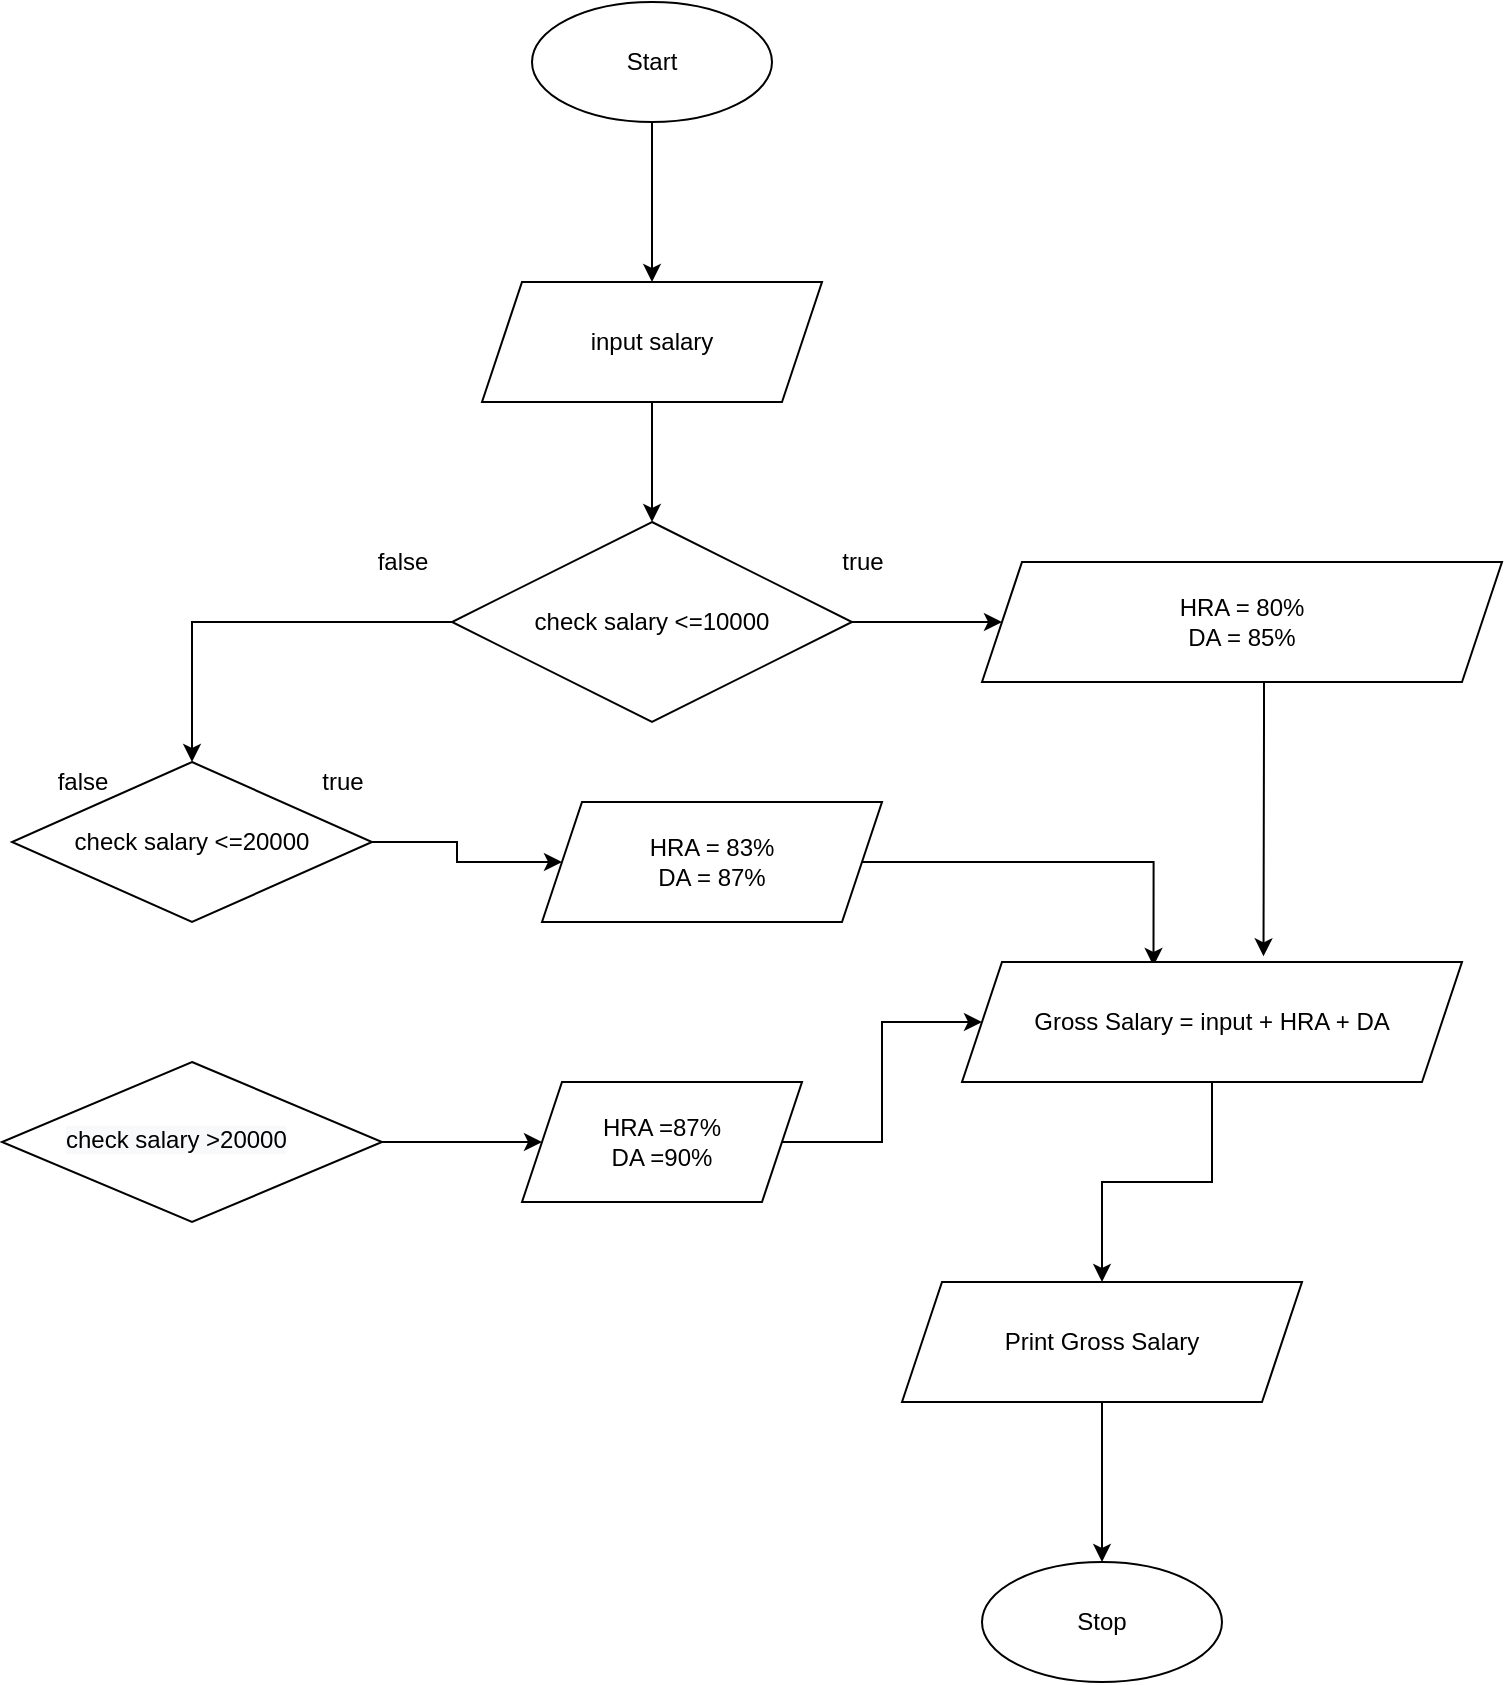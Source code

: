 <mxfile version="16.1.2" type="device"><diagram id="_iaPA51HlS6wA53LD8HF" name="Page-1"><mxGraphModel dx="1966" dy="986" grid="1" gridSize="10" guides="1" tooltips="1" connect="1" arrows="1" fold="1" page="1" pageScale="1" pageWidth="850" pageHeight="1100" math="0" shadow="0"><root><mxCell id="0"/><mxCell id="1" parent="0"/><mxCell id="LcLQf6Radx6Pm6pbs8VG-12" style="edgeStyle=orthogonalEdgeStyle;rounded=0;orthogonalLoop=1;jettySize=auto;html=1;entryX=0.5;entryY=0;entryDx=0;entryDy=0;" edge="1" parent="1" source="LcLQf6Radx6Pm6pbs8VG-1" target="LcLQf6Radx6Pm6pbs8VG-2"><mxGeometry relative="1" as="geometry"/></mxCell><mxCell id="LcLQf6Radx6Pm6pbs8VG-1" value="Start" style="ellipse;whiteSpace=wrap;html=1;" vertex="1" parent="1"><mxGeometry x="355" y="30" width="120" height="60" as="geometry"/></mxCell><mxCell id="LcLQf6Radx6Pm6pbs8VG-13" style="edgeStyle=orthogonalEdgeStyle;rounded=0;orthogonalLoop=1;jettySize=auto;html=1;entryX=0.5;entryY=0;entryDx=0;entryDy=0;" edge="1" parent="1" source="LcLQf6Radx6Pm6pbs8VG-2" target="LcLQf6Radx6Pm6pbs8VG-3"><mxGeometry relative="1" as="geometry"/></mxCell><mxCell id="LcLQf6Radx6Pm6pbs8VG-2" value="input salary" style="shape=parallelogram;perimeter=parallelogramPerimeter;whiteSpace=wrap;html=1;fixedSize=1;" vertex="1" parent="1"><mxGeometry x="330" y="170" width="170" height="60" as="geometry"/></mxCell><mxCell id="LcLQf6Radx6Pm6pbs8VG-14" style="edgeStyle=orthogonalEdgeStyle;rounded=0;orthogonalLoop=1;jettySize=auto;html=1;entryX=0.5;entryY=0;entryDx=0;entryDy=0;" edge="1" parent="1" source="LcLQf6Radx6Pm6pbs8VG-3" target="LcLQf6Radx6Pm6pbs8VG-5"><mxGeometry relative="1" as="geometry"/></mxCell><mxCell id="LcLQf6Radx6Pm6pbs8VG-15" style="edgeStyle=orthogonalEdgeStyle;rounded=0;orthogonalLoop=1;jettySize=auto;html=1;entryX=0;entryY=0.5;entryDx=0;entryDy=0;" edge="1" parent="1" source="LcLQf6Radx6Pm6pbs8VG-3" target="LcLQf6Radx6Pm6pbs8VG-4"><mxGeometry relative="1" as="geometry"/></mxCell><mxCell id="LcLQf6Radx6Pm6pbs8VG-3" value="check salary &amp;lt;=10000" style="rhombus;whiteSpace=wrap;html=1;" vertex="1" parent="1"><mxGeometry x="315" y="290" width="200" height="100" as="geometry"/></mxCell><mxCell id="LcLQf6Radx6Pm6pbs8VG-18" style="edgeStyle=orthogonalEdgeStyle;rounded=0;orthogonalLoop=1;jettySize=auto;html=1;entryX=0.603;entryY=-0.047;entryDx=0;entryDy=0;entryPerimeter=0;" edge="1" parent="1" source="LcLQf6Radx6Pm6pbs8VG-4" target="LcLQf6Radx6Pm6pbs8VG-7"><mxGeometry relative="1" as="geometry"><Array as="points"><mxPoint x="721" y="390"/><mxPoint x="721" y="390"/></Array></mxGeometry></mxCell><mxCell id="LcLQf6Radx6Pm6pbs8VG-4" value="HRA = 80%&lt;br&gt;DA = 85%" style="shape=parallelogram;perimeter=parallelogramPerimeter;whiteSpace=wrap;html=1;fixedSize=1;" vertex="1" parent="1"><mxGeometry x="580" y="310" width="260" height="60" as="geometry"/></mxCell><mxCell id="LcLQf6Radx6Pm6pbs8VG-16" style="edgeStyle=orthogonalEdgeStyle;rounded=0;orthogonalLoop=1;jettySize=auto;html=1;entryX=0;entryY=0.5;entryDx=0;entryDy=0;" edge="1" parent="1" source="LcLQf6Radx6Pm6pbs8VG-5" target="LcLQf6Radx6Pm6pbs8VG-6"><mxGeometry relative="1" as="geometry"/></mxCell><mxCell id="LcLQf6Radx6Pm6pbs8VG-5" value="&lt;span&gt;check salary &amp;lt;=20000&lt;/span&gt;" style="rhombus;whiteSpace=wrap;html=1;" vertex="1" parent="1"><mxGeometry x="95" y="410" width="180" height="80" as="geometry"/></mxCell><mxCell id="LcLQf6Radx6Pm6pbs8VG-17" style="edgeStyle=orthogonalEdgeStyle;rounded=0;orthogonalLoop=1;jettySize=auto;html=1;entryX=0.383;entryY=0.033;entryDx=0;entryDy=0;entryPerimeter=0;" edge="1" parent="1" source="LcLQf6Radx6Pm6pbs8VG-6" target="LcLQf6Radx6Pm6pbs8VG-7"><mxGeometry relative="1" as="geometry"/></mxCell><mxCell id="LcLQf6Radx6Pm6pbs8VG-6" value="HRA = 83%&lt;br&gt;DA = 87%" style="shape=parallelogram;perimeter=parallelogramPerimeter;whiteSpace=wrap;html=1;fixedSize=1;" vertex="1" parent="1"><mxGeometry x="360" y="430" width="170" height="60" as="geometry"/></mxCell><mxCell id="LcLQf6Radx6Pm6pbs8VG-21" style="edgeStyle=orthogonalEdgeStyle;rounded=0;orthogonalLoop=1;jettySize=auto;html=1;entryX=0.5;entryY=0;entryDx=0;entryDy=0;" edge="1" parent="1" source="LcLQf6Radx6Pm6pbs8VG-7" target="LcLQf6Radx6Pm6pbs8VG-10"><mxGeometry relative="1" as="geometry"/></mxCell><mxCell id="LcLQf6Radx6Pm6pbs8VG-7" value="Gross Salary = input + HRA + DA" style="shape=parallelogram;perimeter=parallelogramPerimeter;whiteSpace=wrap;html=1;fixedSize=1;" vertex="1" parent="1"><mxGeometry x="570" y="510" width="250" height="60" as="geometry"/></mxCell><mxCell id="LcLQf6Radx6Pm6pbs8VG-19" style="edgeStyle=orthogonalEdgeStyle;rounded=0;orthogonalLoop=1;jettySize=auto;html=1;" edge="1" parent="1" source="LcLQf6Radx6Pm6pbs8VG-8" target="LcLQf6Radx6Pm6pbs8VG-7"><mxGeometry relative="1" as="geometry"/></mxCell><mxCell id="LcLQf6Radx6Pm6pbs8VG-8" value="HRA =87%&lt;br&gt;DA =90%" style="shape=parallelogram;perimeter=parallelogramPerimeter;whiteSpace=wrap;html=1;fixedSize=1;" vertex="1" parent="1"><mxGeometry x="350" y="570" width="140" height="60" as="geometry"/></mxCell><mxCell id="LcLQf6Radx6Pm6pbs8VG-20" style="edgeStyle=orthogonalEdgeStyle;rounded=0;orthogonalLoop=1;jettySize=auto;html=1;" edge="1" parent="1" source="LcLQf6Radx6Pm6pbs8VG-9" target="LcLQf6Radx6Pm6pbs8VG-8"><mxGeometry relative="1" as="geometry"/></mxCell><mxCell id="LcLQf6Radx6Pm6pbs8VG-9" value="" style="rhombus;whiteSpace=wrap;html=1;" vertex="1" parent="1"><mxGeometry x="90" y="560" width="190" height="80" as="geometry"/></mxCell><mxCell id="LcLQf6Radx6Pm6pbs8VG-22" style="edgeStyle=orthogonalEdgeStyle;rounded=0;orthogonalLoop=1;jettySize=auto;html=1;entryX=0.5;entryY=0;entryDx=0;entryDy=0;" edge="1" parent="1" source="LcLQf6Radx6Pm6pbs8VG-10" target="LcLQf6Radx6Pm6pbs8VG-11"><mxGeometry relative="1" as="geometry"/></mxCell><mxCell id="LcLQf6Radx6Pm6pbs8VG-10" value="Print Gross Salary" style="shape=parallelogram;perimeter=parallelogramPerimeter;whiteSpace=wrap;html=1;fixedSize=1;" vertex="1" parent="1"><mxGeometry x="540" y="670" width="200" height="60" as="geometry"/></mxCell><mxCell id="LcLQf6Radx6Pm6pbs8VG-11" value="Stop" style="ellipse;whiteSpace=wrap;html=1;" vertex="1" parent="1"><mxGeometry x="580" y="810" width="120" height="60" as="geometry"/></mxCell><mxCell id="LcLQf6Radx6Pm6pbs8VG-24" value="false" style="text;html=1;align=center;verticalAlign=middle;resizable=0;points=[];autosize=1;strokeColor=none;fillColor=none;" vertex="1" parent="1"><mxGeometry x="110" y="410" width="40" height="20" as="geometry"/></mxCell><mxCell id="LcLQf6Radx6Pm6pbs8VG-25" value="true" style="text;html=1;align=center;verticalAlign=middle;resizable=0;points=[];autosize=1;strokeColor=none;fillColor=none;" vertex="1" parent="1"><mxGeometry x="240" y="410" width="40" height="20" as="geometry"/></mxCell><mxCell id="LcLQf6Radx6Pm6pbs8VG-26" value="false" style="text;html=1;align=center;verticalAlign=middle;resizable=0;points=[];autosize=1;strokeColor=none;fillColor=none;" vertex="1" parent="1"><mxGeometry x="270" y="300" width="40" height="20" as="geometry"/></mxCell><mxCell id="LcLQf6Radx6Pm6pbs8VG-27" value="true" style="text;html=1;align=center;verticalAlign=middle;resizable=0;points=[];autosize=1;strokeColor=none;fillColor=none;" vertex="1" parent="1"><mxGeometry x="500" y="300" width="40" height="20" as="geometry"/></mxCell><mxCell id="LcLQf6Radx6Pm6pbs8VG-28" value="&lt;span style=&quot;color: rgb(0 , 0 , 0) ; font-family: &amp;#34;helvetica&amp;#34; ; font-size: 12px ; font-style: normal ; font-weight: 400 ; letter-spacing: normal ; text-align: center ; text-indent: 0px ; text-transform: none ; word-spacing: 0px ; background-color: rgb(248 , 249 , 250) ; display: inline ; float: none&quot;&gt;check salary &amp;gt;20000&lt;/span&gt;" style="text;whiteSpace=wrap;html=1;" vertex="1" parent="1"><mxGeometry x="120" y="585" width="140" height="30" as="geometry"/></mxCell></root></mxGraphModel></diagram></mxfile>